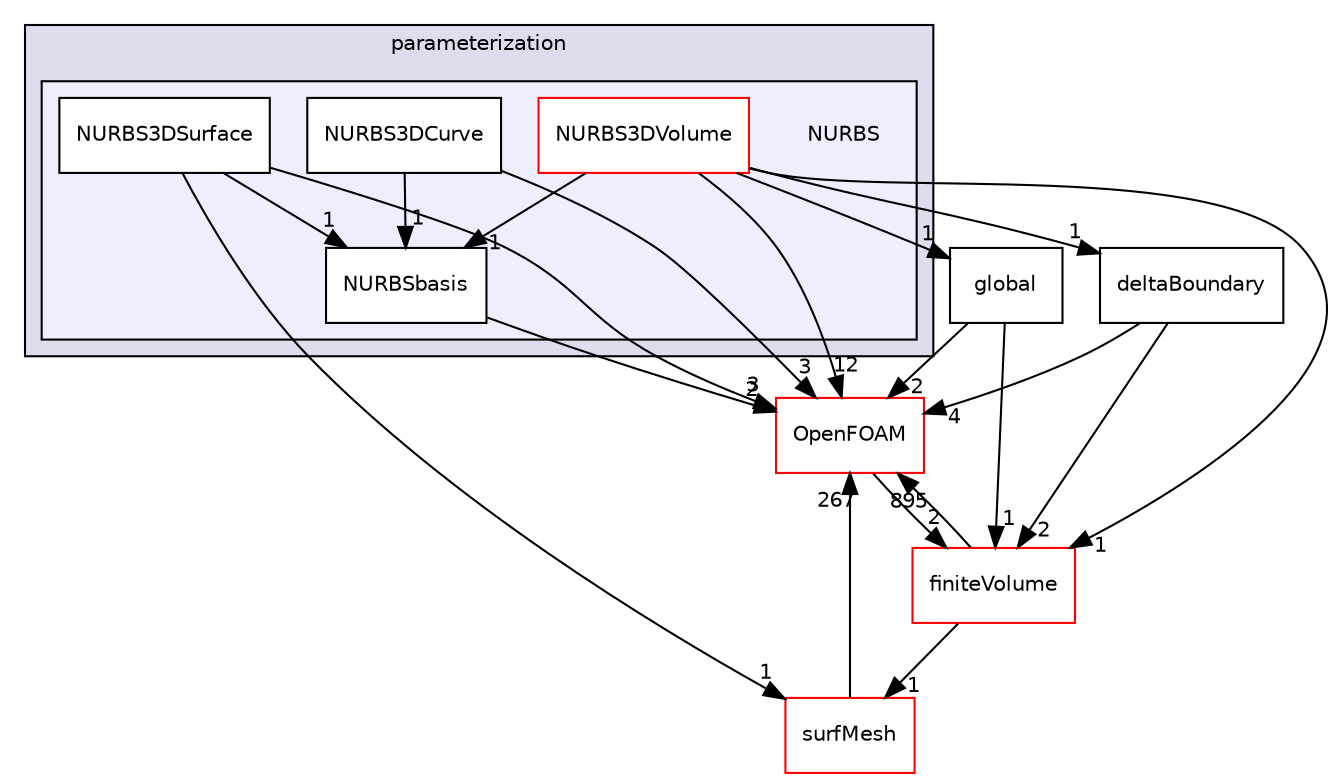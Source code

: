 digraph "src/optimisation/adjointOptimisation/adjoint/parameterization/NURBS" {
  bgcolor=transparent;
  compound=true
  node [ fontsize="10", fontname="Helvetica"];
  edge [ labelfontsize="10", labelfontname="Helvetica"];
  subgraph clusterdir_b99de617d441e60a7bad4cdf0a5e480b {
    graph [ bgcolor="#ddddee", pencolor="black", label="parameterization" fontname="Helvetica", fontsize="10", URL="dir_b99de617d441e60a7bad4cdf0a5e480b.html"]
  subgraph clusterdir_e9c807a621f0bc0251c51ef6c4440316 {
    graph [ bgcolor="#eeeeff", pencolor="black", label="" URL="dir_e9c807a621f0bc0251c51ef6c4440316.html"];
    dir_e9c807a621f0bc0251c51ef6c4440316 [shape=plaintext label="NURBS"];
    dir_c13033ad709a59011d81d34037aad669 [shape=box label="NURBS3DCurve" color="black" fillcolor="white" style="filled" URL="dir_c13033ad709a59011d81d34037aad669.html"];
    dir_872c578f2c685b27f90a2182e2ef13bb [shape=box label="NURBS3DSurface" color="black" fillcolor="white" style="filled" URL="dir_872c578f2c685b27f90a2182e2ef13bb.html"];
    dir_51d3ac40deae63dc5bcad6c091ae8c81 [shape=box label="NURBS3DVolume" color="red" fillcolor="white" style="filled" URL="dir_51d3ac40deae63dc5bcad6c091ae8c81.html"];
    dir_bb4c7d53b41519560a44ff16962c4c01 [shape=box label="NURBSbasis" color="black" fillcolor="white" style="filled" URL="dir_bb4c7d53b41519560a44ff16962c4c01.html"];
  }
  }
  dir_9bd15774b555cf7259a6fa18f99fe99b [shape=box label="finiteVolume" color="red" URL="dir_9bd15774b555cf7259a6fa18f99fe99b.html"];
  dir_0a88fe22feb23ce5f078a04a1df67721 [shape=box label="surfMesh" color="red" URL="dir_0a88fe22feb23ce5f078a04a1df67721.html"];
  dir_b2bffebd305523ae74de52534349e8c7 [shape=box label="deltaBoundary" URL="dir_b2bffebd305523ae74de52534349e8c7.html"];
  dir_c5473ff19b20e6ec4dfe5c310b3778a8 [shape=box label="OpenFOAM" color="red" URL="dir_c5473ff19b20e6ec4dfe5c310b3778a8.html"];
  dir_dd56dc4c5f6c51768e20e60d3fce2a94 [shape=box label="global" URL="dir_dd56dc4c5f6c51768e20e60d3fce2a94.html"];
  dir_9bd15774b555cf7259a6fa18f99fe99b->dir_0a88fe22feb23ce5f078a04a1df67721 [headlabel="1", labeldistance=1.5 headhref="dir_000814_003623.html"];
  dir_9bd15774b555cf7259a6fa18f99fe99b->dir_c5473ff19b20e6ec4dfe5c310b3778a8 [headlabel="895", labeldistance=1.5 headhref="dir_000814_002151.html"];
  dir_0a88fe22feb23ce5f078a04a1df67721->dir_c5473ff19b20e6ec4dfe5c310b3778a8 [headlabel="267", labeldistance=1.5 headhref="dir_003623_002151.html"];
  dir_872c578f2c685b27f90a2182e2ef13bb->dir_0a88fe22feb23ce5f078a04a1df67721 [headlabel="1", labeldistance=1.5 headhref="dir_002887_003623.html"];
  dir_872c578f2c685b27f90a2182e2ef13bb->dir_bb4c7d53b41519560a44ff16962c4c01 [headlabel="1", labeldistance=1.5 headhref="dir_002887_002893.html"];
  dir_872c578f2c685b27f90a2182e2ef13bb->dir_c5473ff19b20e6ec4dfe5c310b3778a8 [headlabel="3", labeldistance=1.5 headhref="dir_002887_002151.html"];
  dir_51d3ac40deae63dc5bcad6c091ae8c81->dir_9bd15774b555cf7259a6fa18f99fe99b [headlabel="1", labeldistance=1.5 headhref="dir_002888_000814.html"];
  dir_51d3ac40deae63dc5bcad6c091ae8c81->dir_b2bffebd305523ae74de52534349e8c7 [headlabel="1", labeldistance=1.5 headhref="dir_002888_002797.html"];
  dir_51d3ac40deae63dc5bcad6c091ae8c81->dir_bb4c7d53b41519560a44ff16962c4c01 [headlabel="1", labeldistance=1.5 headhref="dir_002888_002893.html"];
  dir_51d3ac40deae63dc5bcad6c091ae8c81->dir_c5473ff19b20e6ec4dfe5c310b3778a8 [headlabel="12", labeldistance=1.5 headhref="dir_002888_002151.html"];
  dir_51d3ac40deae63dc5bcad6c091ae8c81->dir_dd56dc4c5f6c51768e20e60d3fce2a94 [headlabel="1", labeldistance=1.5 headhref="dir_002888_002819.html"];
  dir_b2bffebd305523ae74de52534349e8c7->dir_9bd15774b555cf7259a6fa18f99fe99b [headlabel="2", labeldistance=1.5 headhref="dir_002797_000814.html"];
  dir_b2bffebd305523ae74de52534349e8c7->dir_c5473ff19b20e6ec4dfe5c310b3778a8 [headlabel="4", labeldistance=1.5 headhref="dir_002797_002151.html"];
  dir_bb4c7d53b41519560a44ff16962c4c01->dir_c5473ff19b20e6ec4dfe5c310b3778a8 [headlabel="2", labeldistance=1.5 headhref="dir_002893_002151.html"];
  dir_c5473ff19b20e6ec4dfe5c310b3778a8->dir_9bd15774b555cf7259a6fa18f99fe99b [headlabel="2", labeldistance=1.5 headhref="dir_002151_000814.html"];
  dir_c13033ad709a59011d81d34037aad669->dir_bb4c7d53b41519560a44ff16962c4c01 [headlabel="1", labeldistance=1.5 headhref="dir_002886_002893.html"];
  dir_c13033ad709a59011d81d34037aad669->dir_c5473ff19b20e6ec4dfe5c310b3778a8 [headlabel="3", labeldistance=1.5 headhref="dir_002886_002151.html"];
  dir_dd56dc4c5f6c51768e20e60d3fce2a94->dir_9bd15774b555cf7259a6fa18f99fe99b [headlabel="1", labeldistance=1.5 headhref="dir_002819_000814.html"];
  dir_dd56dc4c5f6c51768e20e60d3fce2a94->dir_c5473ff19b20e6ec4dfe5c310b3778a8 [headlabel="2", labeldistance=1.5 headhref="dir_002819_002151.html"];
}
